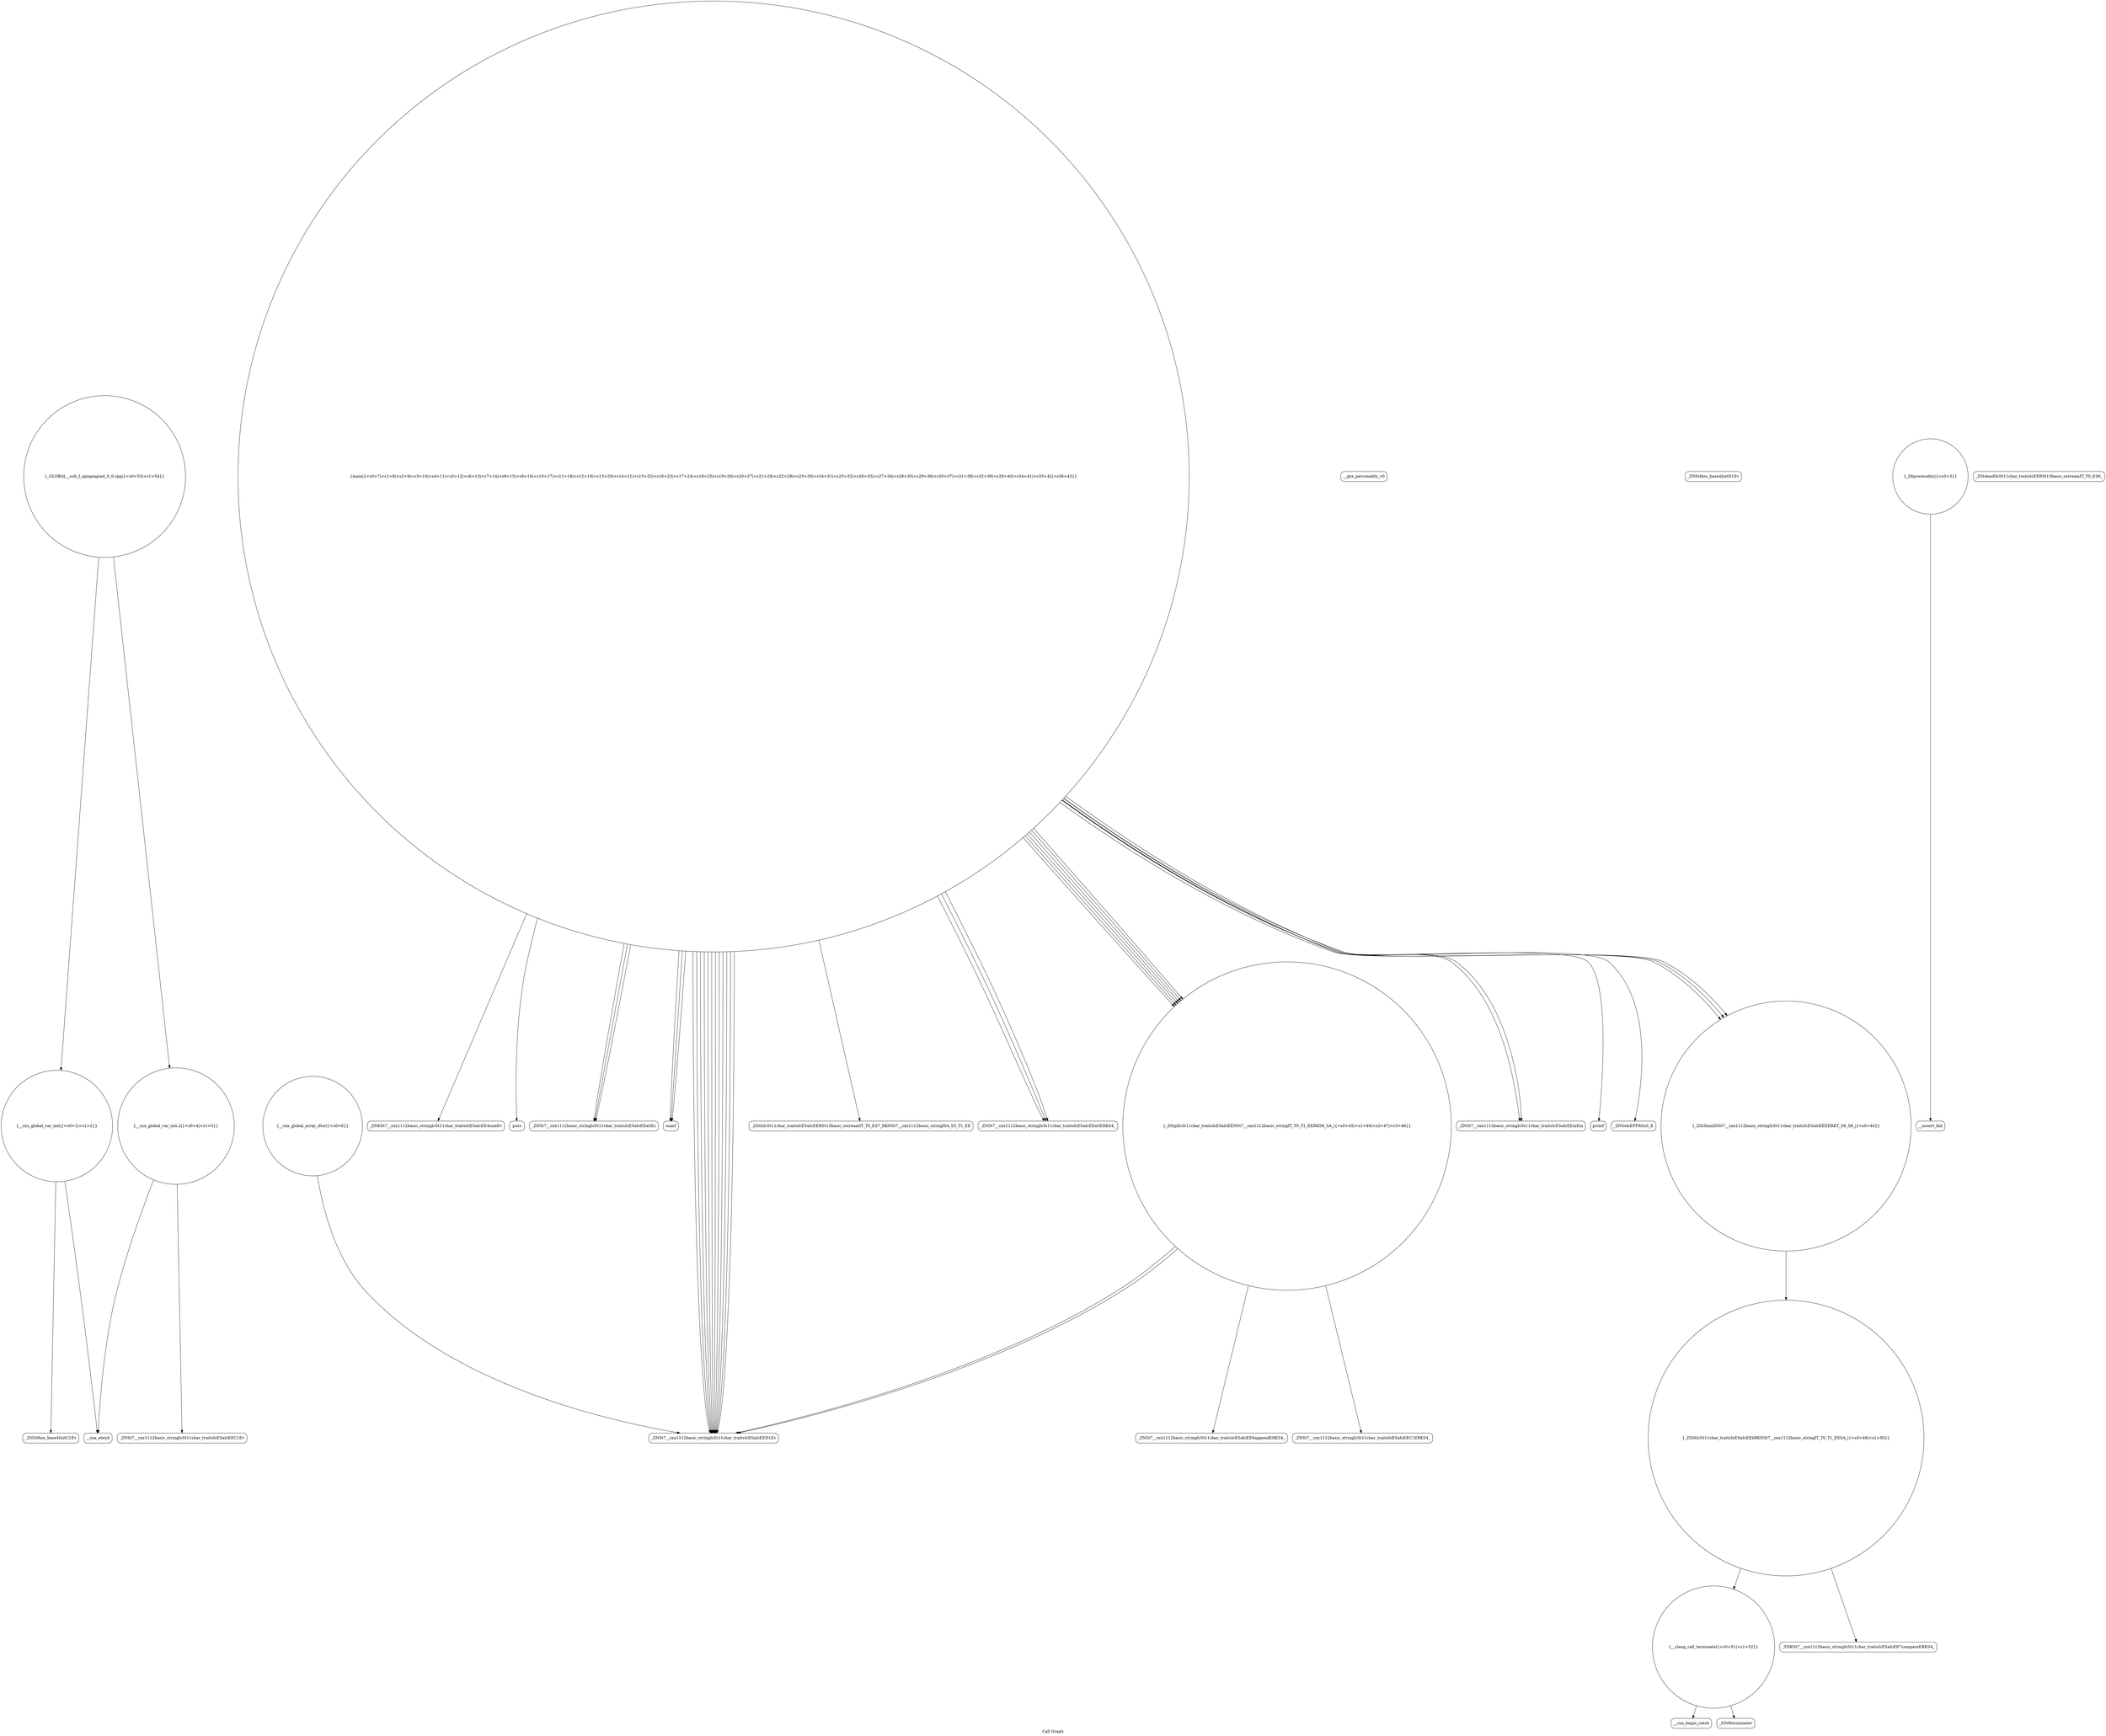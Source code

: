 digraph "Call Graph" {
	label="Call Graph";

	Node0x55dfea54fca0 [shape=record,shape=circle,label="{__cxx_global_var_init|{<s0>1|<s1>2}}"];
	Node0x55dfea54fca0:s0 -> Node0x55dfea550130[color=black];
	Node0x55dfea54fca0:s1 -> Node0x55dfea550230[color=black];
	Node0x55dfea550db0 [shape=record,shape=circle,label="{__clang_call_terminate|{<s0>51|<s1>52}}"];
	Node0x55dfea550db0:s0 -> Node0x55dfea550e30[color=black];
	Node0x55dfea550db0:s1 -> Node0x55dfea550eb0[color=black];
	Node0x55dfea550430 [shape=record,shape=Mrecord,label="{_ZNSt7__cxx1112basic_stringIcSt11char_traitsIcESaIcEEC1Ev}"];
	Node0x55dfea5507b0 [shape=record,shape=Mrecord,label="{__gxx_personality_v0}"];
	Node0x55dfea550b30 [shape=record,shape=Mrecord,label="{_ZNSolsEPFRSoS_E}"];
	Node0x55dfea5501b0 [shape=record,shape=Mrecord,label="{_ZNSt8ios_base4InitD1Ev}"];
	Node0x55dfea550eb0 [shape=record,shape=Mrecord,label="{_ZSt9terminatev}"];
	Node0x55dfea550530 [shape=record,shape=Mrecord,label="{_ZNSt7__cxx1112basic_stringIcSt11char_traitsIcESaIcEED1Ev}"];
	Node0x55dfea5508b0 [shape=record,shape=Mrecord,label="{_ZNKSt7__cxx1112basic_stringIcSt11char_traitsIcESaIcEE4sizeEv}"];
	Node0x55dfea550c30 [shape=record,shape=Mrecord,label="{puts}"];
	Node0x55dfea5502b0 [shape=record,shape=circle,label="{_Z6powmodxx|{<s0>3}}"];
	Node0x55dfea5502b0:s0 -> Node0x55dfea550330[color=black];
	Node0x55dfea550fb0 [shape=record,shape=Mrecord,label="{_ZNSt7__cxx1112basic_stringIcSt11char_traitsIcESaIcEE6appendERKS4_}"];
	Node0x55dfea550630 [shape=record,shape=Mrecord,label="{_ZNSt7__cxx1112basic_stringIcSt11char_traitsIcESaIcEEaSEc}"];
	Node0x55dfea5509b0 [shape=record,shape=Mrecord,label="{scanf}"];
	Node0x55dfea550d30 [shape=record,shape=Mrecord,label="{_ZNKSt7__cxx1112basic_stringIcSt11char_traitsIcESaIcEE7compareERKS4_}"];
	Node0x55dfea5503b0 [shape=record,shape=circle,label="{__cxx_global_var_init.2|{<s0>4|<s1>5}}"];
	Node0x55dfea5503b0:s0 -> Node0x55dfea550430[color=black];
	Node0x55dfea5503b0:s1 -> Node0x55dfea550230[color=black];
	Node0x55dfea550730 [shape=record,shape=circle,label="{_ZStplIcSt11char_traitsIcESaIcEENSt7__cxx1112basic_stringIT_T0_T1_EERKS8_SA_|{<s0>45|<s1>46|<s2>47|<s3>48}}"];
	Node0x55dfea550730:s0 -> Node0x55dfea550f30[color=black];
	Node0x55dfea550730:s1 -> Node0x55dfea550fb0[color=black];
	Node0x55dfea550730:s2 -> Node0x55dfea550530[color=black];
	Node0x55dfea550730:s3 -> Node0x55dfea550530[color=black];
	Node0x55dfea550ab0 [shape=record,shape=Mrecord,label="{_ZStlsIcSt11char_traitsIcESaIcEERSt13basic_ostreamIT_T0_ES7_RKNSt7__cxx1112basic_stringIS4_S5_T1_EE}"];
	Node0x55dfea550130 [shape=record,shape=Mrecord,label="{_ZNSt8ios_base4InitC1Ev}"];
	Node0x55dfea550e30 [shape=record,shape=Mrecord,label="{__cxa_begin_catch}"];
	Node0x55dfea5504b0 [shape=record,shape=circle,label="{__cxx_global_array_dtor|{<s0>6}}"];
	Node0x55dfea5504b0:s0 -> Node0x55dfea550530[color=black];
	Node0x55dfea550830 [shape=record,shape=Mrecord,label="{_ZNSt7__cxx1112basic_stringIcSt11char_traitsIcESaIcEEaSERKS4_}"];
	Node0x55dfea550bb0 [shape=record,shape=Mrecord,label="{_ZSt4endlIcSt11char_traitsIcEERSt13basic_ostreamIT_T0_ES6_}"];
	Node0x55dfea550230 [shape=record,shape=Mrecord,label="{__cxa_atexit}"];
	Node0x55dfea550f30 [shape=record,shape=Mrecord,label="{_ZNSt7__cxx1112basic_stringIcSt11char_traitsIcESaIcEEC1ERKS4_}"];
	Node0x55dfea5505b0 [shape=record,shape=circle,label="{main|{<s0>7|<s1>8|<s2>9|<s3>10|<s4>11|<s5>12|<s6>13|<s7>14|<s8>15|<s9>16|<s10>17|<s11>18|<s12>19|<s13>20|<s14>21|<s15>22|<s16>23|<s17>24|<s18>25|<s19>26|<s20>27|<s21>28|<s22>29|<s23>30|<s24>31|<s25>32|<s26>33|<s27>34|<s28>35|<s29>36|<s30>37|<s31>38|<s32>39|<s33>40|<s34>41|<s35>42|<s36>43}}"];
	Node0x55dfea5505b0:s0 -> Node0x55dfea550630[color=black];
	Node0x55dfea5505b0:s1 -> Node0x55dfea550630[color=black];
	Node0x55dfea5505b0:s2 -> Node0x55dfea550630[color=black];
	Node0x55dfea5505b0:s3 -> Node0x55dfea550730[color=black];
	Node0x55dfea5505b0:s4 -> Node0x55dfea550730[color=black];
	Node0x55dfea5505b0:s5 -> Node0x55dfea5506b0[color=black];
	Node0x55dfea5505b0:s6 -> Node0x55dfea550830[color=black];
	Node0x55dfea5505b0:s7 -> Node0x55dfea550530[color=black];
	Node0x55dfea5505b0:s8 -> Node0x55dfea550530[color=black];
	Node0x55dfea5505b0:s9 -> Node0x55dfea550730[color=black];
	Node0x55dfea5505b0:s10 -> Node0x55dfea550730[color=black];
	Node0x55dfea5505b0:s11 -> Node0x55dfea5506b0[color=black];
	Node0x55dfea5505b0:s12 -> Node0x55dfea550830[color=black];
	Node0x55dfea5505b0:s13 -> Node0x55dfea550530[color=black];
	Node0x55dfea5505b0:s14 -> Node0x55dfea550530[color=black];
	Node0x55dfea5505b0:s15 -> Node0x55dfea550730[color=black];
	Node0x55dfea5505b0:s16 -> Node0x55dfea550730[color=black];
	Node0x55dfea5505b0:s17 -> Node0x55dfea5506b0[color=black];
	Node0x55dfea5505b0:s18 -> Node0x55dfea550830[color=black];
	Node0x55dfea5505b0:s19 -> Node0x55dfea550530[color=black];
	Node0x55dfea5505b0:s20 -> Node0x55dfea550530[color=black];
	Node0x55dfea5505b0:s21 -> Node0x55dfea5508b0[color=black];
	Node0x55dfea5505b0:s22 -> Node0x55dfea550930[color=black];
	Node0x55dfea5505b0:s23 -> Node0x55dfea550530[color=black];
	Node0x55dfea5505b0:s24 -> Node0x55dfea550530[color=black];
	Node0x55dfea5505b0:s25 -> Node0x55dfea550530[color=black];
	Node0x55dfea5505b0:s26 -> Node0x55dfea550530[color=black];
	Node0x55dfea5505b0:s27 -> Node0x55dfea550530[color=black];
	Node0x55dfea5505b0:s28 -> Node0x55dfea550530[color=black];
	Node0x55dfea5505b0:s29 -> Node0x55dfea550930[color=black];
	Node0x55dfea5505b0:s30 -> Node0x55dfea5509b0[color=black];
	Node0x55dfea5505b0:s31 -> Node0x55dfea5509b0[color=black];
	Node0x55dfea5505b0:s32 -> Node0x55dfea5509b0[color=black];
	Node0x55dfea5505b0:s33 -> Node0x55dfea550a30[color=black];
	Node0x55dfea5505b0:s34 -> Node0x55dfea550ab0[color=black];
	Node0x55dfea5505b0:s35 -> Node0x55dfea550b30[color=black];
	Node0x55dfea5505b0:s36 -> Node0x55dfea550c30[color=black];
	Node0x55dfea550930 [shape=record,shape=Mrecord,label="{_ZNSt7__cxx1112basic_stringIcSt11char_traitsIcESaIcEEixEm}"];
	Node0x55dfea550cb0 [shape=record,shape=circle,label="{_ZStltIcSt11char_traitsIcESaIcEEbRKNSt7__cxx1112basic_stringIT_T0_T1_EESA_|{<s0>49|<s1>50}}"];
	Node0x55dfea550cb0:s0 -> Node0x55dfea550d30[color=black];
	Node0x55dfea550cb0:s1 -> Node0x55dfea550db0[color=black];
	Node0x55dfea550330 [shape=record,shape=Mrecord,label="{__assert_fail}"];
	Node0x55dfea551030 [shape=record,shape=circle,label="{_GLOBAL__sub_I_apiapiapiad_0_0.cpp|{<s0>53|<s1>54}}"];
	Node0x55dfea551030:s0 -> Node0x55dfea54fca0[color=black];
	Node0x55dfea551030:s1 -> Node0x55dfea5503b0[color=black];
	Node0x55dfea5506b0 [shape=record,shape=circle,label="{_ZSt3minINSt7__cxx1112basic_stringIcSt11char_traitsIcESaIcEEEERKT_S8_S8_|{<s0>44}}"];
	Node0x55dfea5506b0:s0 -> Node0x55dfea550cb0[color=black];
	Node0x55dfea550a30 [shape=record,shape=Mrecord,label="{printf}"];
}
